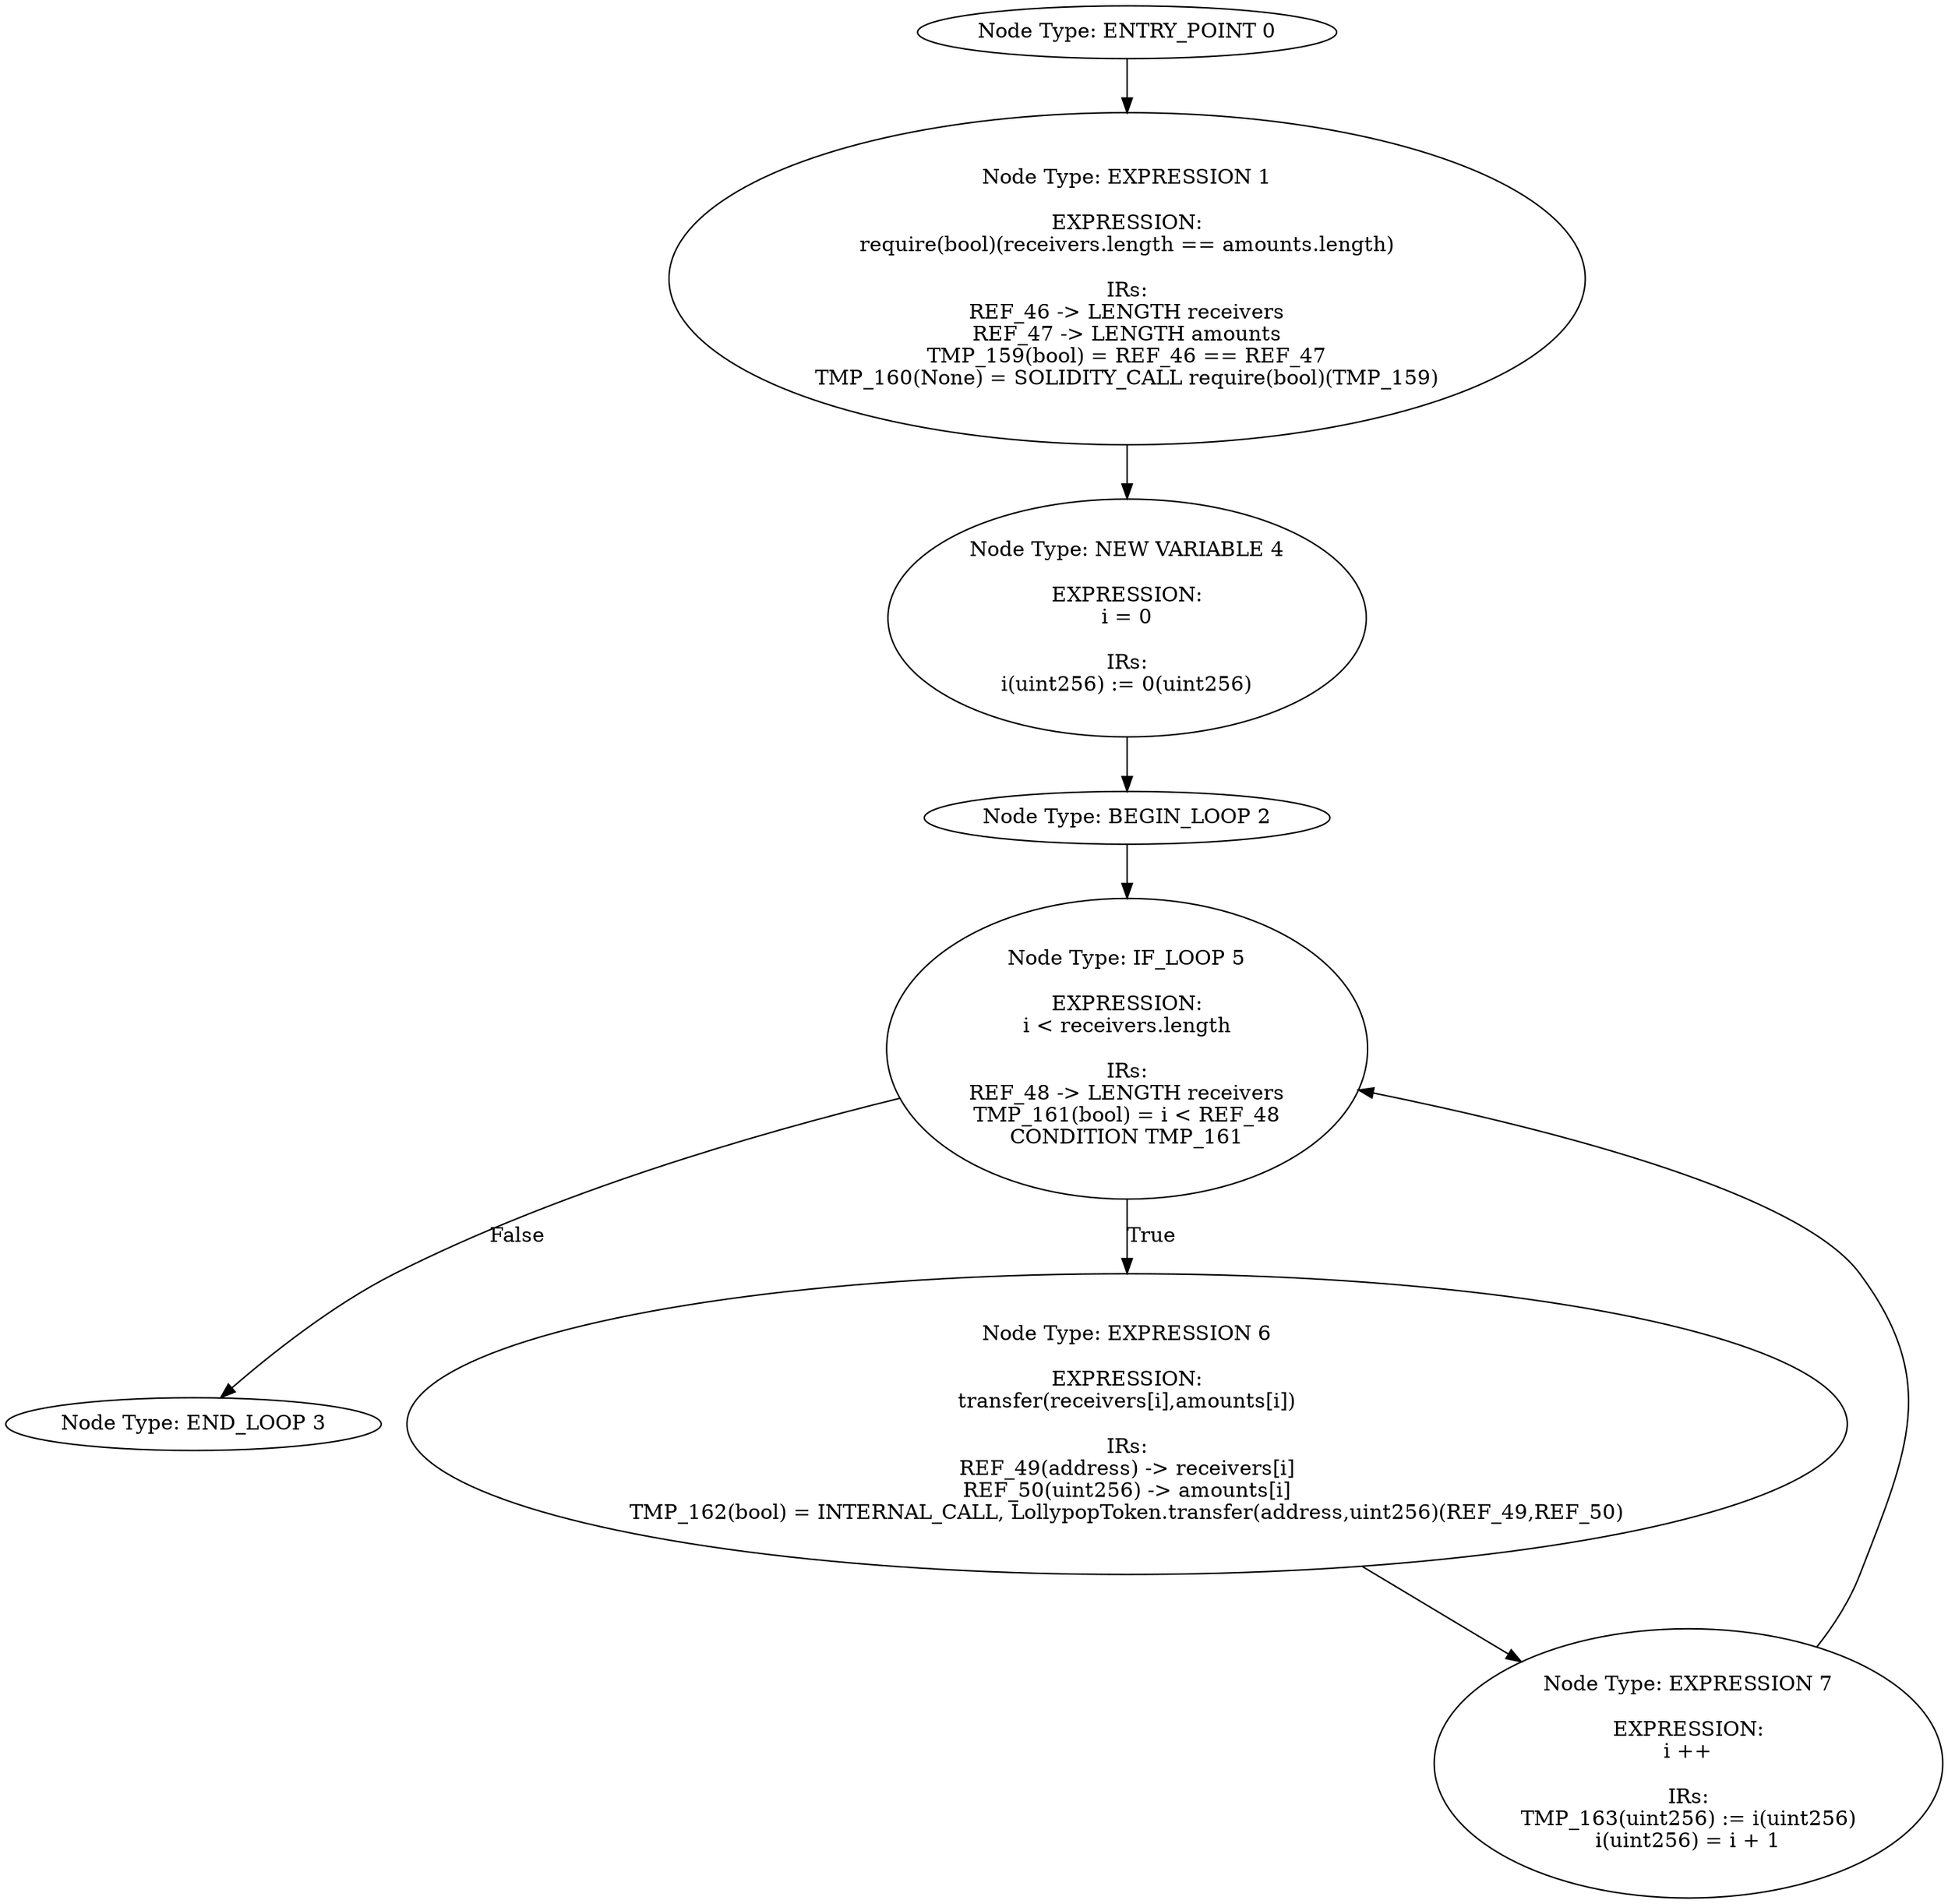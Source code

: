 digraph{
0[label="Node Type: ENTRY_POINT 0
"];
0->1;
1[label="Node Type: EXPRESSION 1

EXPRESSION:
require(bool)(receivers.length == amounts.length)

IRs:
REF_46 -> LENGTH receivers
REF_47 -> LENGTH amounts
TMP_159(bool) = REF_46 == REF_47
TMP_160(None) = SOLIDITY_CALL require(bool)(TMP_159)"];
1->4;
2[label="Node Type: BEGIN_LOOP 2
"];
2->5;
3[label="Node Type: END_LOOP 3
"];
4[label="Node Type: NEW VARIABLE 4

EXPRESSION:
i = 0

IRs:
i(uint256) := 0(uint256)"];
4->2;
5[label="Node Type: IF_LOOP 5

EXPRESSION:
i < receivers.length

IRs:
REF_48 -> LENGTH receivers
TMP_161(bool) = i < REF_48
CONDITION TMP_161"];
5->6[label="True"];
5->3[label="False"];
6[label="Node Type: EXPRESSION 6

EXPRESSION:
transfer(receivers[i],amounts[i])

IRs:
REF_49(address) -> receivers[i]
REF_50(uint256) -> amounts[i]
TMP_162(bool) = INTERNAL_CALL, LollypopToken.transfer(address,uint256)(REF_49,REF_50)"];
6->7;
7[label="Node Type: EXPRESSION 7

EXPRESSION:
i ++

IRs:
TMP_163(uint256) := i(uint256)
i(uint256) = i + 1"];
7->5;
}
